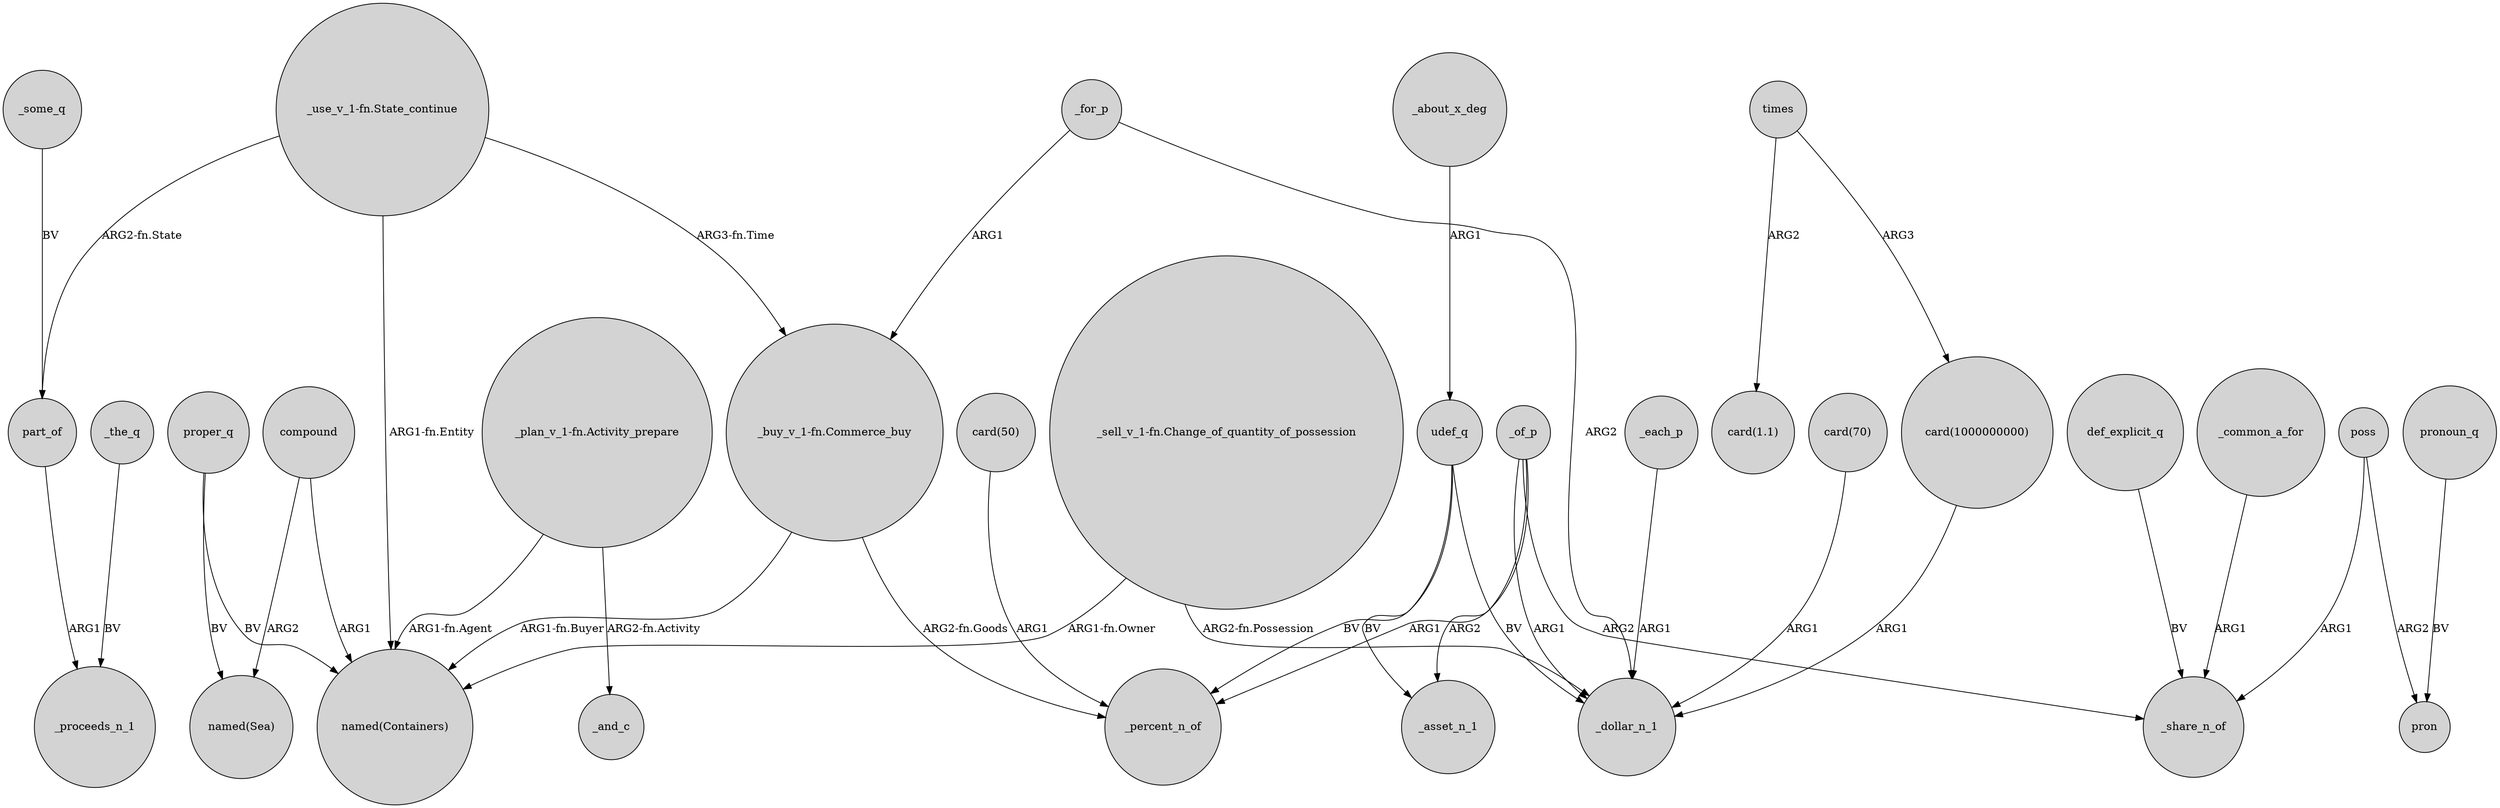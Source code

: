 digraph {
	node [shape=circle style=filled]
	_of_p -> _dollar_n_1 [label=ARG1]
	"card(1000000000)" -> _dollar_n_1 [label=ARG1]
	"_buy_v_1-fn.Commerce_buy" -> _percent_n_of [label="ARG2-fn.Goods"]
	"_buy_v_1-fn.Commerce_buy" -> "named(Containers)" [label="ARG1-fn.Buyer"]
	part_of -> _proceeds_n_1 [label=ARG1]
	_of_p -> _share_n_of [label=ARG2]
	def_explicit_q -> _share_n_of [label=BV]
	_common_a_for -> _share_n_of [label=ARG1]
	compound -> "named(Sea)" [label=ARG2]
	_the_q -> _proceeds_n_1 [label=BV]
	times -> "card(1000000000)" [label=ARG3]
	udef_q -> _asset_n_1 [label=BV]
	_of_p -> _percent_n_of [label=ARG1]
	_about_x_deg -> udef_q [label=ARG1]
	compound -> "named(Containers)" [label=ARG1]
	pronoun_q -> pron [label=BV]
	_for_p -> "_buy_v_1-fn.Commerce_buy" [label=ARG1]
	poss -> pron [label=ARG2]
	udef_q -> _percent_n_of [label=BV]
	times -> "card(1.1)" [label=ARG2]
	poss -> _share_n_of [label=ARG1]
	_for_p -> _dollar_n_1 [label=ARG2]
	udef_q -> _dollar_n_1 [label=BV]
	_some_q -> part_of [label=BV]
	"_use_v_1-fn.State_continue" -> "_buy_v_1-fn.Commerce_buy" [label="ARG3-fn.Time"]
	"card(50)" -> _percent_n_of [label=ARG1]
	"_use_v_1-fn.State_continue" -> "named(Containers)" [label="ARG1-fn.Entity"]
	_each_p -> _dollar_n_1 [label=ARG1]
	"_sell_v_1-fn.Change_of_quantity_of_possession" -> _dollar_n_1 [label="ARG2-fn.Possession"]
	"_sell_v_1-fn.Change_of_quantity_of_possession" -> "named(Containers)" [label="ARG1-fn.Owner"]
	_of_p -> _asset_n_1 [label=ARG2]
	proper_q -> "named(Containers)" [label=BV]
	"card(70)" -> _dollar_n_1 [label=ARG1]
	"_plan_v_1-fn.Activity_prepare" -> _and_c [label="ARG2-fn.Activity"]
	"_use_v_1-fn.State_continue" -> part_of [label="ARG2-fn.State"]
	"_plan_v_1-fn.Activity_prepare" -> "named(Containers)" [label="ARG1-fn.Agent"]
	proper_q -> "named(Sea)" [label=BV]
}
